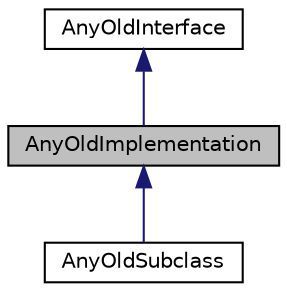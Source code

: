 digraph "AnyOldImplementation"
{
  edge [fontname="Helvetica",fontsize="10",labelfontname="Helvetica",labelfontsize="10"];
  node [fontname="Helvetica",fontsize="10",shape=record];
  Node1 [label="AnyOldImplementation",height=0.2,width=0.4,color="black", fillcolor="grey75", style="filled" fontcolor="black"];
  Node2 -> Node1 [dir="back",color="midnightblue",fontsize="10",style="solid",fontname="Helvetica"];
  Node2 [label="AnyOldInterface",height=0.2,width=0.4,color="black", fillcolor="white", style="filled",URL="$interface_any_old_interface.html"];
  Node1 -> Node3 [dir="back",color="midnightblue",fontsize="10",style="solid",fontname="Helvetica"];
  Node3 [label="AnyOldSubclass",height=0.2,width=0.4,color="black", fillcolor="white", style="filled",URL="$class_any_old_subclass.html"];
}
